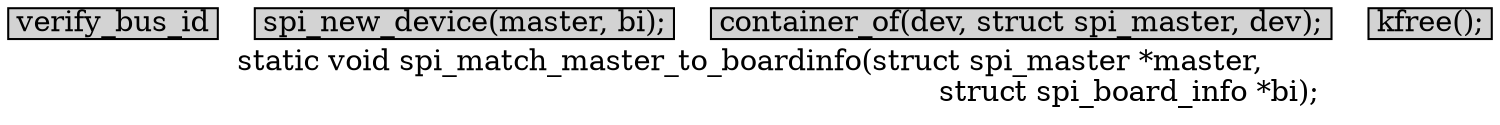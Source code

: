 digraph spi_match_master_to_boardinfo{
       label="static void spi_match_master_to_boardinfo(struct spi_master *master,
										  struct spi_board_info *bi);";
		
        size="10,18";
        ratio=filled;
        
		node[style=filled, shape = box, margin="0.05,0.005",height="0.1",width="0.1"];

		verify_bus_id[label="verify_bus_id"];
		spi_new_device[label="spi_new_device(master, bi);"];

		container_of[label="container_of(dev, struct spi_master, dev);"];

		kfree[label="kfree();"];
}

